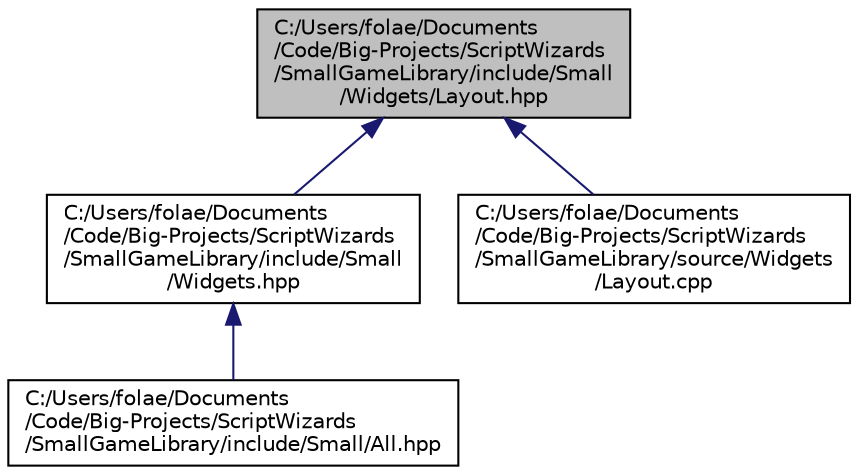digraph "C:/Users/folae/Documents/Code/Big-Projects/ScriptWizards/SmallGameLibrary/include/Small/Widgets/Layout.hpp"
{
 // INTERACTIVE_SVG=YES
 // LATEX_PDF_SIZE
  edge [fontname="Helvetica",fontsize="10",labelfontname="Helvetica",labelfontsize="10"];
  node [fontname="Helvetica",fontsize="10",shape=record];
  Node1 [label="C:/Users/folae/Documents\l/Code/Big-Projects/ScriptWizards\l/SmallGameLibrary/include/Small\l/Widgets/Layout.hpp",height=0.2,width=0.4,color="black", fillcolor="grey75", style="filled", fontcolor="black",tooltip="A widget acting as a collection of widgets."];
  Node1 -> Node2 [dir="back",color="midnightblue",fontsize="10",style="solid",fontname="Helvetica"];
  Node2 [label="C:/Users/folae/Documents\l/Code/Big-Projects/ScriptWizards\l/SmallGameLibrary/include/Small\l/Widgets.hpp",height=0.2,width=0.4,color="black", fillcolor="white", style="filled",URL="$d0/d27/Widgets_8hpp.html",tooltip="Include all the files from the Widgets folder."];
  Node2 -> Node3 [dir="back",color="midnightblue",fontsize="10",style="solid",fontname="Helvetica"];
  Node3 [label="C:/Users/folae/Documents\l/Code/Big-Projects/ScriptWizards\l/SmallGameLibrary/include/Small/All.hpp",height=0.2,width=0.4,color="black", fillcolor="white", style="filled",URL="$da/d41/All_8hpp.html",tooltip="Include the needed files to start a project using the library."];
  Node1 -> Node4 [dir="back",color="midnightblue",fontsize="10",style="solid",fontname="Helvetica"];
  Node4 [label="C:/Users/folae/Documents\l/Code/Big-Projects/ScriptWizards\l/SmallGameLibrary/source/Widgets\l/Layout.cpp",height=0.2,width=0.4,color="black", fillcolor="white", style="filled",URL="$d5/d08/Layout_8cpp.html",tooltip=" "];
}
